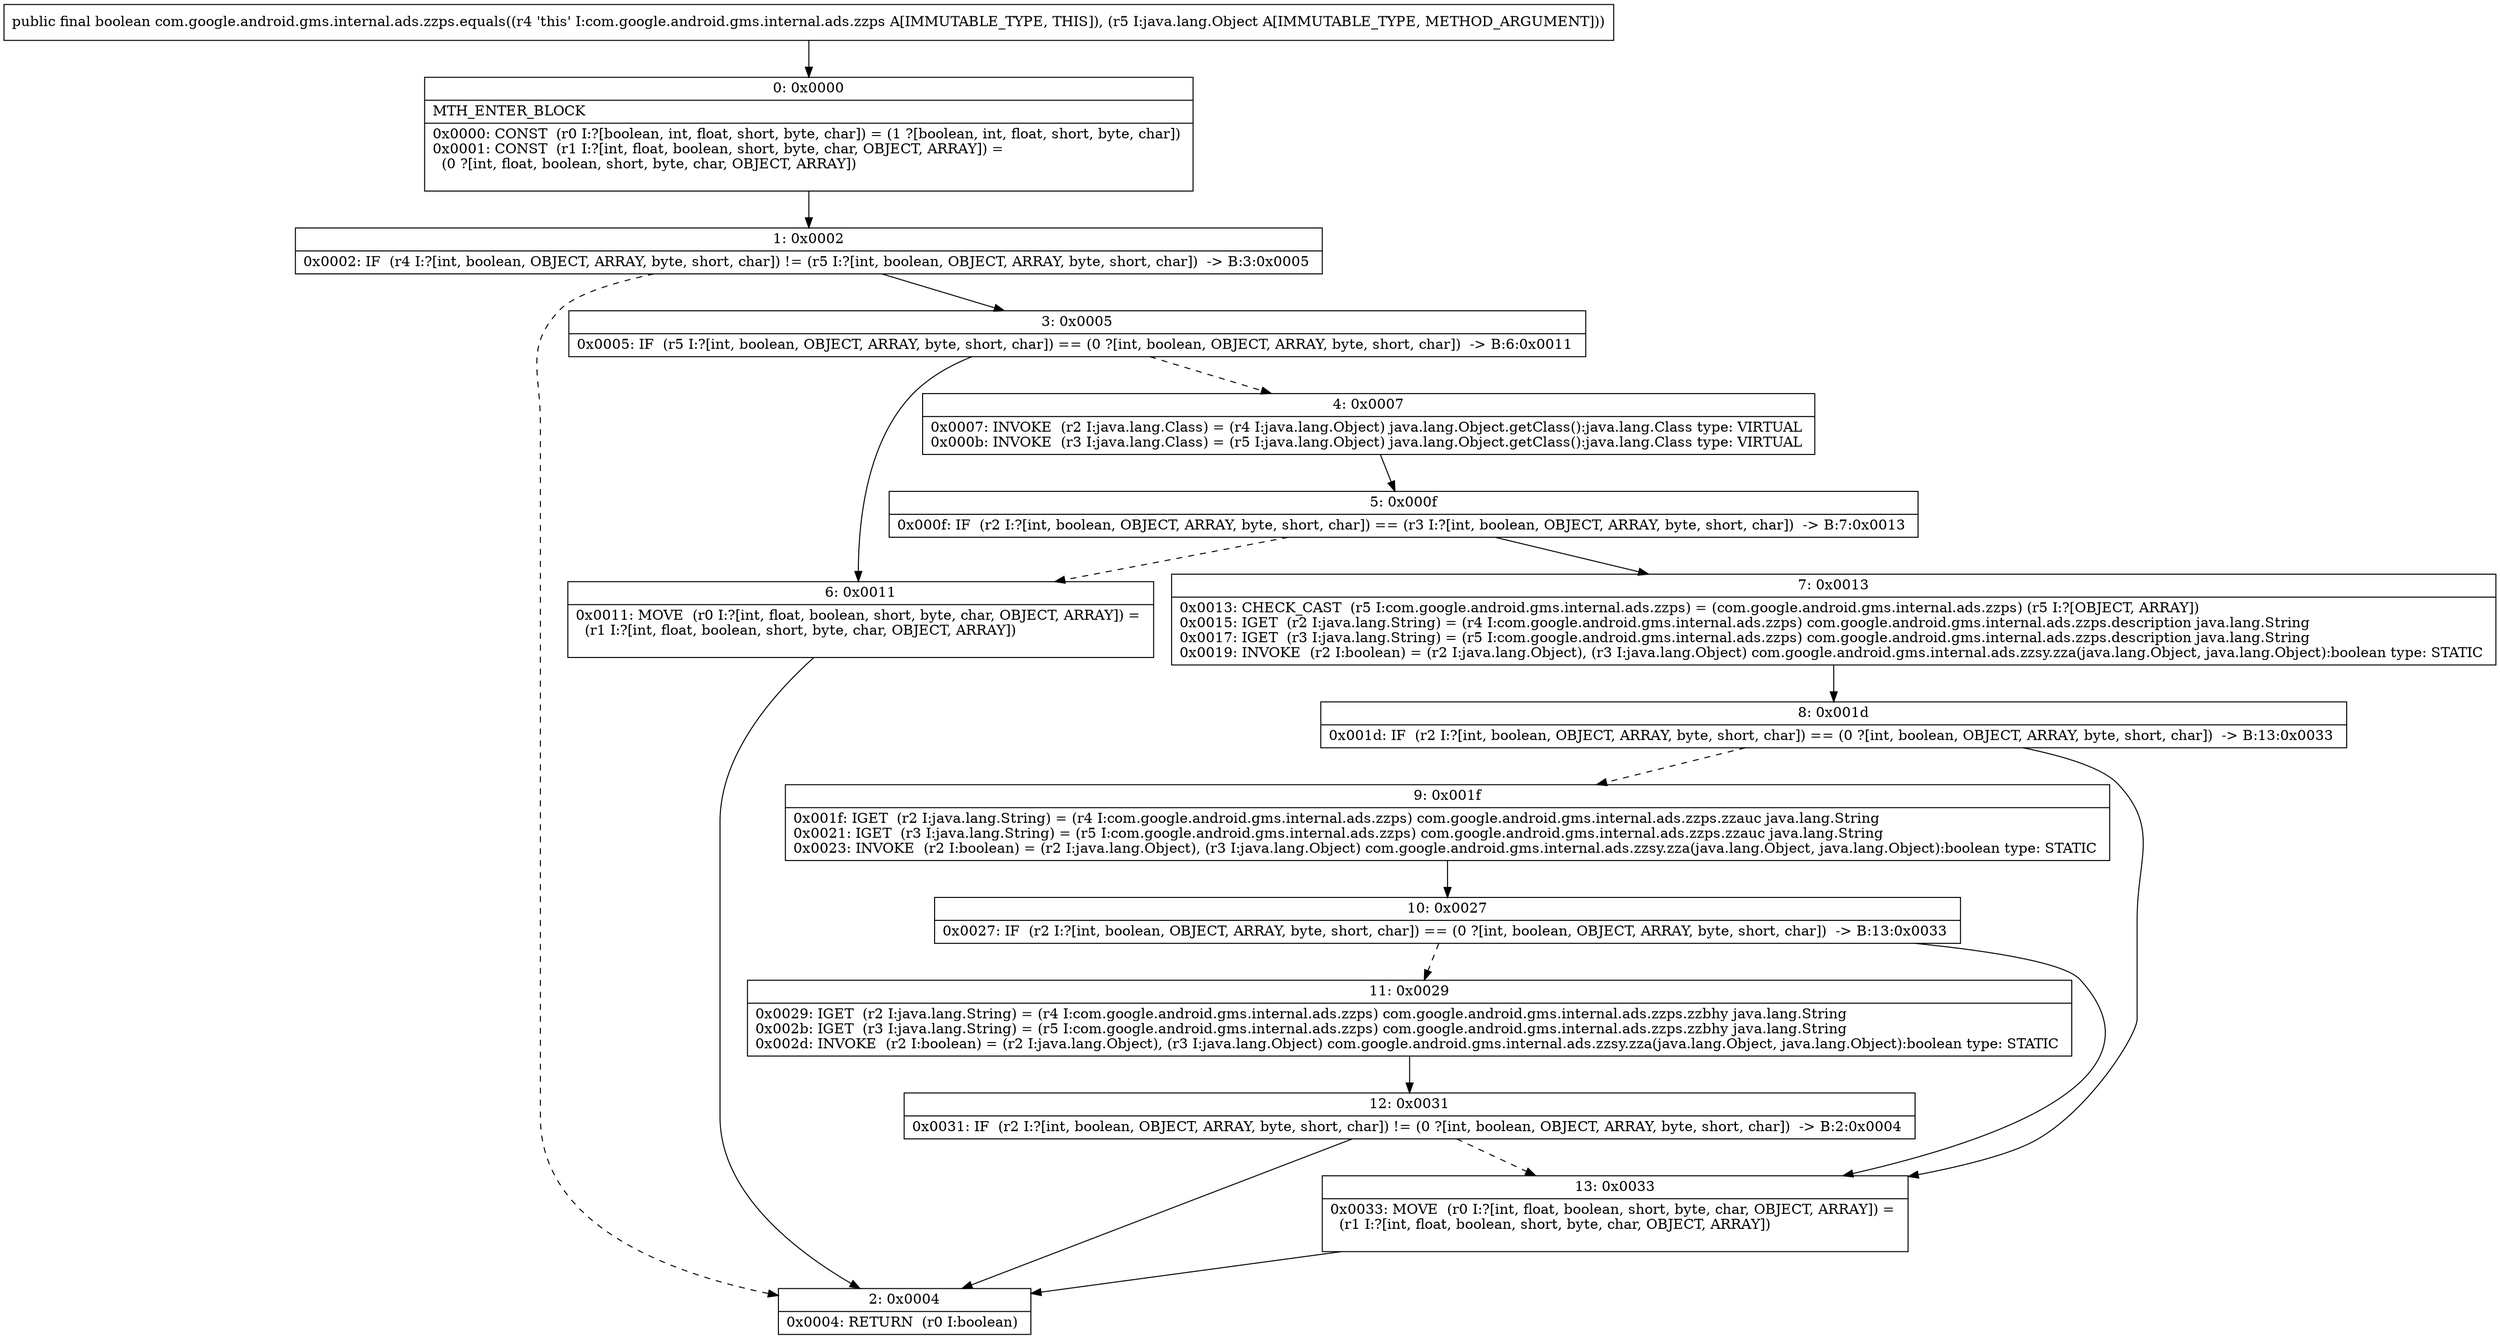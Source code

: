 digraph "CFG forcom.google.android.gms.internal.ads.zzps.equals(Ljava\/lang\/Object;)Z" {
Node_0 [shape=record,label="{0\:\ 0x0000|MTH_ENTER_BLOCK\l|0x0000: CONST  (r0 I:?[boolean, int, float, short, byte, char]) = (1 ?[boolean, int, float, short, byte, char]) \l0x0001: CONST  (r1 I:?[int, float, boolean, short, byte, char, OBJECT, ARRAY]) = \l  (0 ?[int, float, boolean, short, byte, char, OBJECT, ARRAY])\l \l}"];
Node_1 [shape=record,label="{1\:\ 0x0002|0x0002: IF  (r4 I:?[int, boolean, OBJECT, ARRAY, byte, short, char]) != (r5 I:?[int, boolean, OBJECT, ARRAY, byte, short, char])  \-\> B:3:0x0005 \l}"];
Node_2 [shape=record,label="{2\:\ 0x0004|0x0004: RETURN  (r0 I:boolean) \l}"];
Node_3 [shape=record,label="{3\:\ 0x0005|0x0005: IF  (r5 I:?[int, boolean, OBJECT, ARRAY, byte, short, char]) == (0 ?[int, boolean, OBJECT, ARRAY, byte, short, char])  \-\> B:6:0x0011 \l}"];
Node_4 [shape=record,label="{4\:\ 0x0007|0x0007: INVOKE  (r2 I:java.lang.Class) = (r4 I:java.lang.Object) java.lang.Object.getClass():java.lang.Class type: VIRTUAL \l0x000b: INVOKE  (r3 I:java.lang.Class) = (r5 I:java.lang.Object) java.lang.Object.getClass():java.lang.Class type: VIRTUAL \l}"];
Node_5 [shape=record,label="{5\:\ 0x000f|0x000f: IF  (r2 I:?[int, boolean, OBJECT, ARRAY, byte, short, char]) == (r3 I:?[int, boolean, OBJECT, ARRAY, byte, short, char])  \-\> B:7:0x0013 \l}"];
Node_6 [shape=record,label="{6\:\ 0x0011|0x0011: MOVE  (r0 I:?[int, float, boolean, short, byte, char, OBJECT, ARRAY]) = \l  (r1 I:?[int, float, boolean, short, byte, char, OBJECT, ARRAY])\l \l}"];
Node_7 [shape=record,label="{7\:\ 0x0013|0x0013: CHECK_CAST  (r5 I:com.google.android.gms.internal.ads.zzps) = (com.google.android.gms.internal.ads.zzps) (r5 I:?[OBJECT, ARRAY]) \l0x0015: IGET  (r2 I:java.lang.String) = (r4 I:com.google.android.gms.internal.ads.zzps) com.google.android.gms.internal.ads.zzps.description java.lang.String \l0x0017: IGET  (r3 I:java.lang.String) = (r5 I:com.google.android.gms.internal.ads.zzps) com.google.android.gms.internal.ads.zzps.description java.lang.String \l0x0019: INVOKE  (r2 I:boolean) = (r2 I:java.lang.Object), (r3 I:java.lang.Object) com.google.android.gms.internal.ads.zzsy.zza(java.lang.Object, java.lang.Object):boolean type: STATIC \l}"];
Node_8 [shape=record,label="{8\:\ 0x001d|0x001d: IF  (r2 I:?[int, boolean, OBJECT, ARRAY, byte, short, char]) == (0 ?[int, boolean, OBJECT, ARRAY, byte, short, char])  \-\> B:13:0x0033 \l}"];
Node_9 [shape=record,label="{9\:\ 0x001f|0x001f: IGET  (r2 I:java.lang.String) = (r4 I:com.google.android.gms.internal.ads.zzps) com.google.android.gms.internal.ads.zzps.zzauc java.lang.String \l0x0021: IGET  (r3 I:java.lang.String) = (r5 I:com.google.android.gms.internal.ads.zzps) com.google.android.gms.internal.ads.zzps.zzauc java.lang.String \l0x0023: INVOKE  (r2 I:boolean) = (r2 I:java.lang.Object), (r3 I:java.lang.Object) com.google.android.gms.internal.ads.zzsy.zza(java.lang.Object, java.lang.Object):boolean type: STATIC \l}"];
Node_10 [shape=record,label="{10\:\ 0x0027|0x0027: IF  (r2 I:?[int, boolean, OBJECT, ARRAY, byte, short, char]) == (0 ?[int, boolean, OBJECT, ARRAY, byte, short, char])  \-\> B:13:0x0033 \l}"];
Node_11 [shape=record,label="{11\:\ 0x0029|0x0029: IGET  (r2 I:java.lang.String) = (r4 I:com.google.android.gms.internal.ads.zzps) com.google.android.gms.internal.ads.zzps.zzbhy java.lang.String \l0x002b: IGET  (r3 I:java.lang.String) = (r5 I:com.google.android.gms.internal.ads.zzps) com.google.android.gms.internal.ads.zzps.zzbhy java.lang.String \l0x002d: INVOKE  (r2 I:boolean) = (r2 I:java.lang.Object), (r3 I:java.lang.Object) com.google.android.gms.internal.ads.zzsy.zza(java.lang.Object, java.lang.Object):boolean type: STATIC \l}"];
Node_12 [shape=record,label="{12\:\ 0x0031|0x0031: IF  (r2 I:?[int, boolean, OBJECT, ARRAY, byte, short, char]) != (0 ?[int, boolean, OBJECT, ARRAY, byte, short, char])  \-\> B:2:0x0004 \l}"];
Node_13 [shape=record,label="{13\:\ 0x0033|0x0033: MOVE  (r0 I:?[int, float, boolean, short, byte, char, OBJECT, ARRAY]) = \l  (r1 I:?[int, float, boolean, short, byte, char, OBJECT, ARRAY])\l \l}"];
MethodNode[shape=record,label="{public final boolean com.google.android.gms.internal.ads.zzps.equals((r4 'this' I:com.google.android.gms.internal.ads.zzps A[IMMUTABLE_TYPE, THIS]), (r5 I:java.lang.Object A[IMMUTABLE_TYPE, METHOD_ARGUMENT])) }"];
MethodNode -> Node_0;
Node_0 -> Node_1;
Node_1 -> Node_2[style=dashed];
Node_1 -> Node_3;
Node_3 -> Node_4[style=dashed];
Node_3 -> Node_6;
Node_4 -> Node_5;
Node_5 -> Node_6[style=dashed];
Node_5 -> Node_7;
Node_6 -> Node_2;
Node_7 -> Node_8;
Node_8 -> Node_9[style=dashed];
Node_8 -> Node_13;
Node_9 -> Node_10;
Node_10 -> Node_11[style=dashed];
Node_10 -> Node_13;
Node_11 -> Node_12;
Node_12 -> Node_2;
Node_12 -> Node_13[style=dashed];
Node_13 -> Node_2;
}

